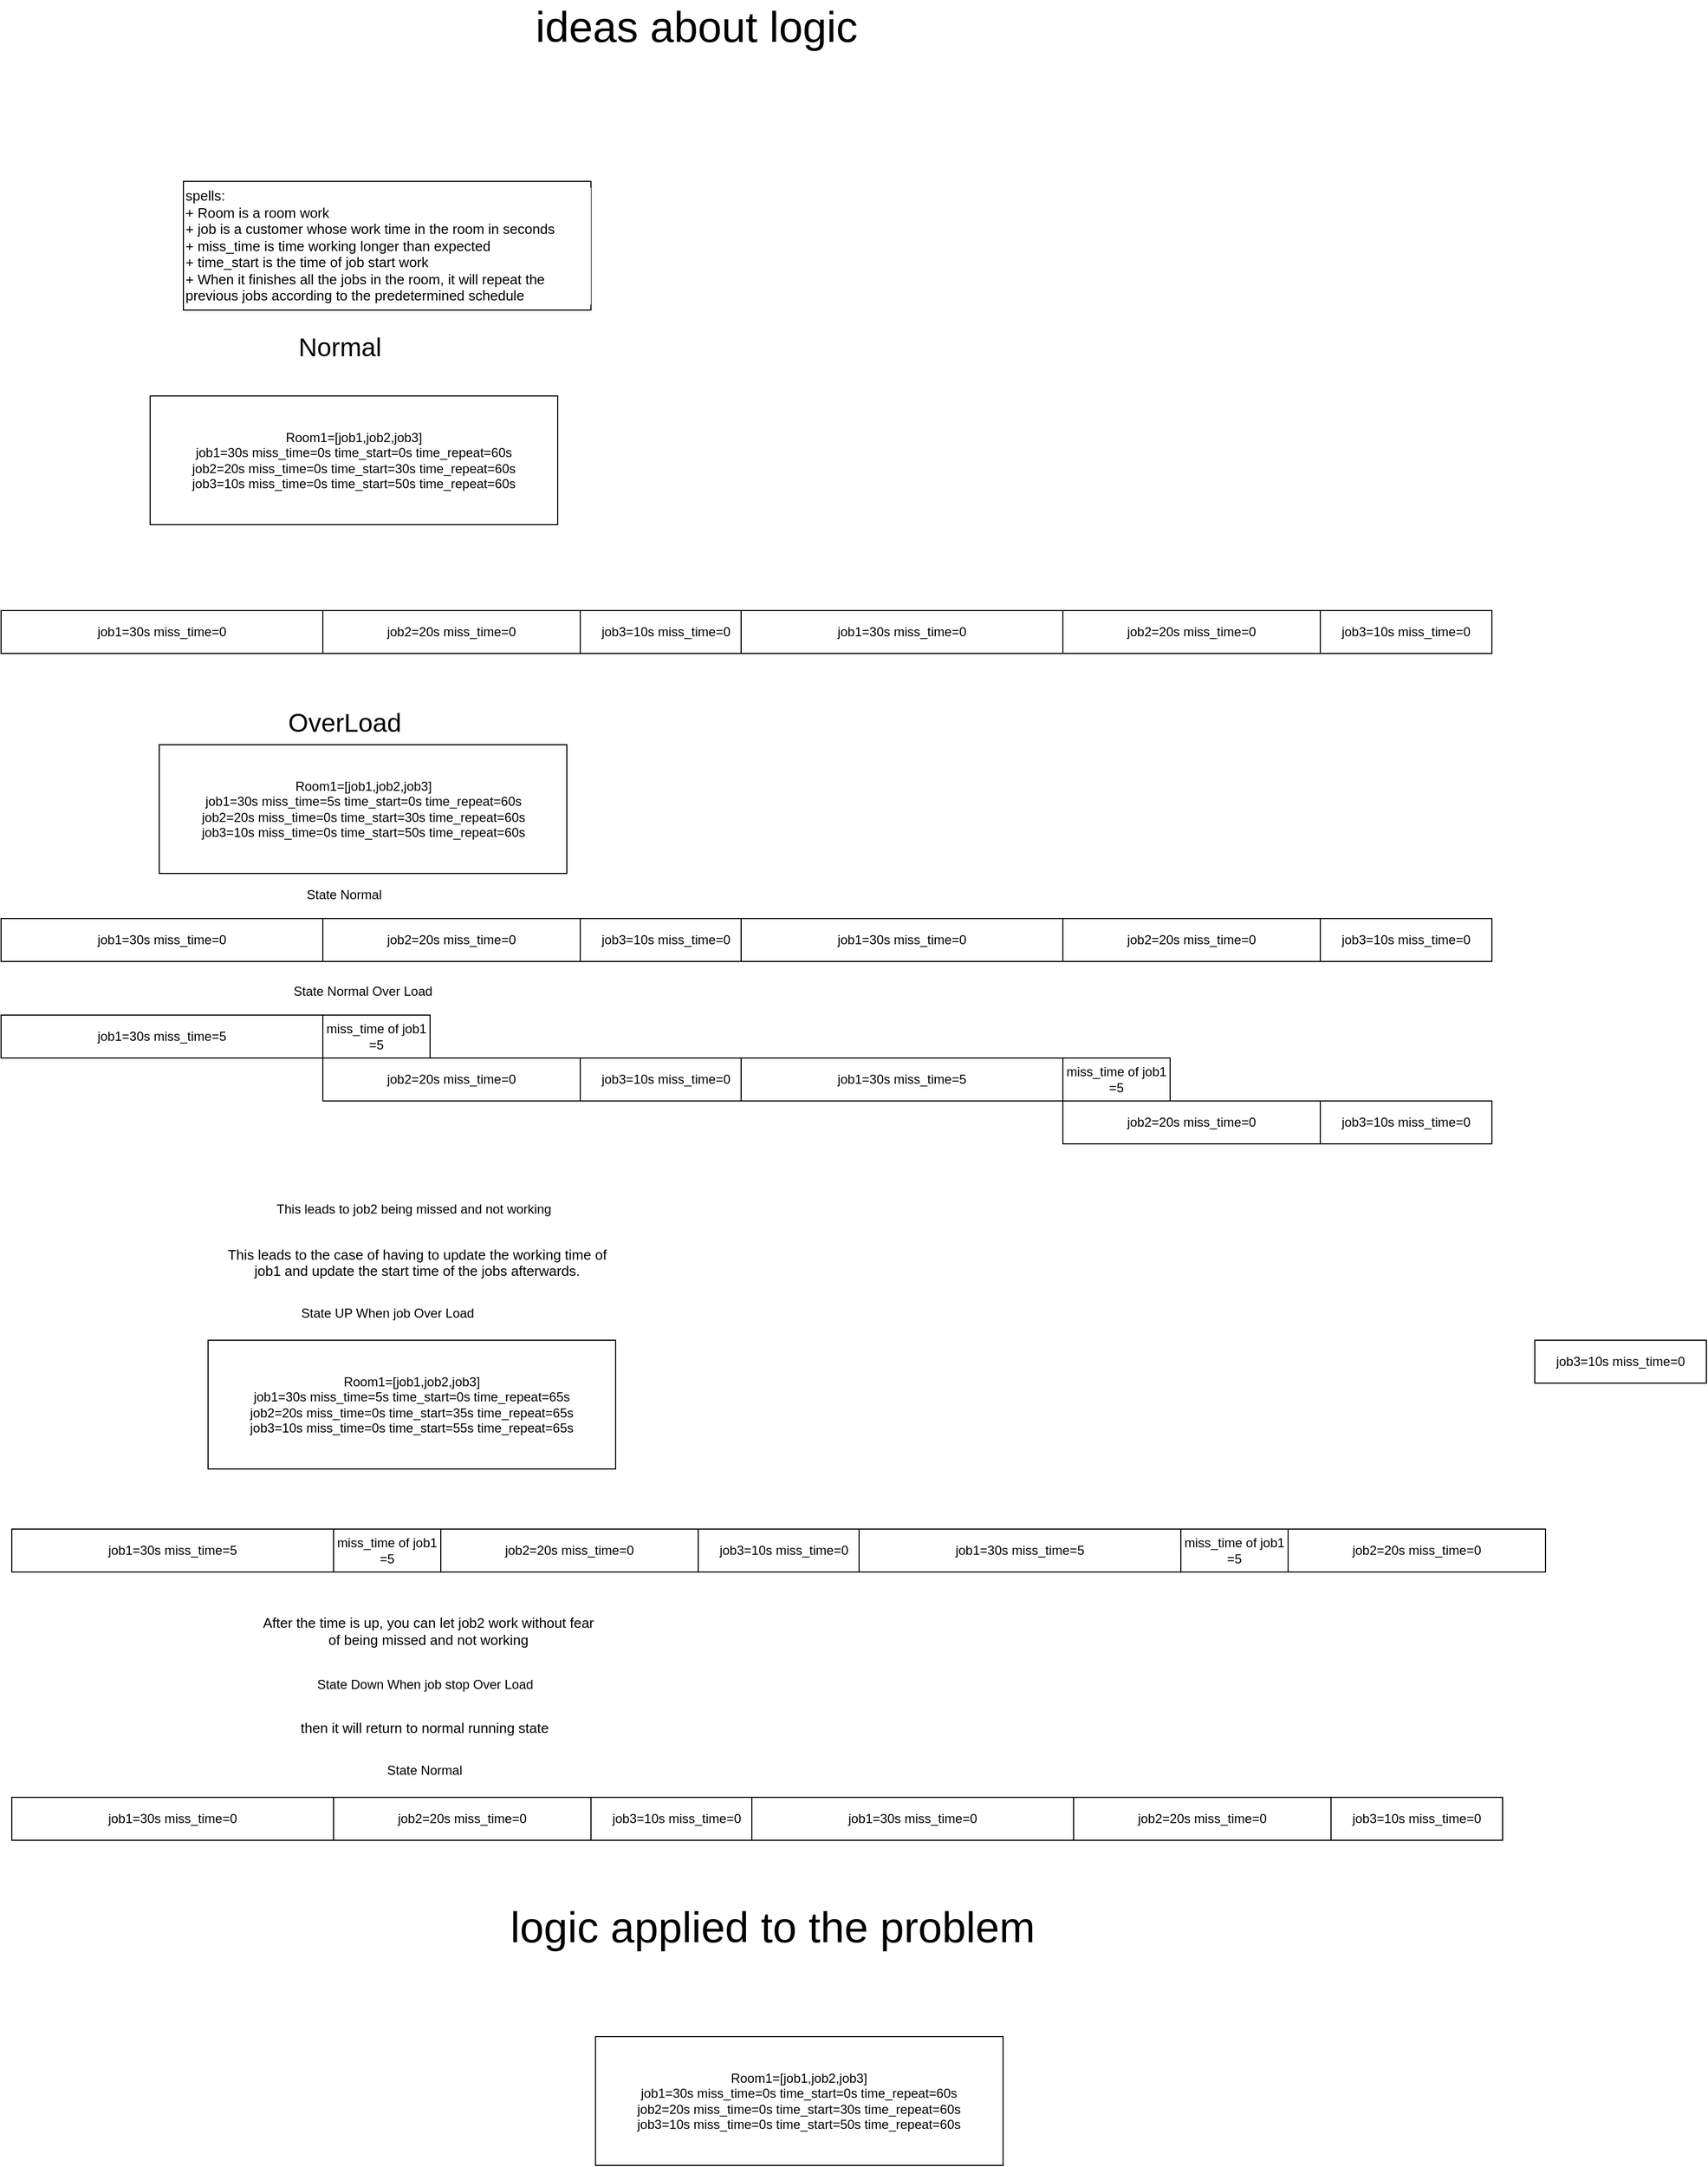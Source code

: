 <mxfile version="20.5.1" type="github">
  <diagram id="RsbQqtbDM5Cp6RjnX3xr" name="Page-1">
    <mxGraphModel dx="1314" dy="1620" grid="1" gridSize="10" guides="1" tooltips="1" connect="1" arrows="1" fold="1" page="1" pageScale="1" pageWidth="583" pageHeight="413" math="0" shadow="0">
      <root>
        <mxCell id="0" />
        <mxCell id="1" parent="0" />
        <mxCell id="cNm6hTwsuUSb0vqnxcLP-5" value="job1=30s miss_time=0" style="rounded=0;whiteSpace=wrap;html=1;" vertex="1" parent="1">
          <mxGeometry x="10" y="-120" width="300" height="40" as="geometry" />
        </mxCell>
        <mxCell id="cNm6hTwsuUSb0vqnxcLP-6" value="&lt;font style=&quot;font-size: 24px;&quot;&gt;Normal&lt;/font&gt;" style="text;html=1;strokeColor=none;fillColor=none;align=center;verticalAlign=middle;whiteSpace=wrap;rounded=0;" vertex="1" parent="1">
          <mxGeometry x="242" y="-380" width="168" height="30" as="geometry" />
        </mxCell>
        <mxCell id="cNm6hTwsuUSb0vqnxcLP-7" value="job2=20s miss_time=0" style="rounded=0;whiteSpace=wrap;html=1;" vertex="1" parent="1">
          <mxGeometry x="310" y="-120" width="240" height="40" as="geometry" />
        </mxCell>
        <mxCell id="cNm6hTwsuUSb0vqnxcLP-9" value="job3=10s miss_time=0" style="rounded=0;whiteSpace=wrap;html=1;" vertex="1" parent="1">
          <mxGeometry x="550" y="-120" width="160" height="40" as="geometry" />
        </mxCell>
        <mxCell id="cNm6hTwsuUSb0vqnxcLP-10" value="job1=30s miss_time=0" style="rounded=0;whiteSpace=wrap;html=1;" vertex="1" parent="1">
          <mxGeometry x="700" y="-120" width="300" height="40" as="geometry" />
        </mxCell>
        <mxCell id="cNm6hTwsuUSb0vqnxcLP-11" value="job2=20s miss_time=0" style="rounded=0;whiteSpace=wrap;html=1;" vertex="1" parent="1">
          <mxGeometry x="1000" y="-120" width="240" height="40" as="geometry" />
        </mxCell>
        <mxCell id="cNm6hTwsuUSb0vqnxcLP-12" value="job3=10s miss_time=0" style="rounded=0;whiteSpace=wrap;html=1;" vertex="1" parent="1">
          <mxGeometry x="1240" y="-120" width="160" height="40" as="geometry" />
        </mxCell>
        <mxCell id="cNm6hTwsuUSb0vqnxcLP-13" value="&lt;font style=&quot;font-size: 24px;&quot;&gt;OverLoad&lt;/font&gt;" style="text;html=1;align=center;verticalAlign=middle;resizable=0;points=[];autosize=1;strokeColor=none;fillColor=none;" vertex="1" parent="1">
          <mxGeometry x="265" y="-35" width="130" height="40" as="geometry" />
        </mxCell>
        <mxCell id="cNm6hTwsuUSb0vqnxcLP-21" value="job1=30s miss_time=0" style="rounded=0;whiteSpace=wrap;html=1;" vertex="1" parent="1">
          <mxGeometry x="10" y="167" width="300" height="40" as="geometry" />
        </mxCell>
        <mxCell id="cNm6hTwsuUSb0vqnxcLP-22" value="job2=20s miss_time=0" style="rounded=0;whiteSpace=wrap;html=1;" vertex="1" parent="1">
          <mxGeometry x="310" y="167" width="240" height="40" as="geometry" />
        </mxCell>
        <mxCell id="cNm6hTwsuUSb0vqnxcLP-23" value="job3=10s miss_time=0" style="rounded=0;whiteSpace=wrap;html=1;" vertex="1" parent="1">
          <mxGeometry x="550" y="167" width="160" height="40" as="geometry" />
        </mxCell>
        <mxCell id="cNm6hTwsuUSb0vqnxcLP-24" value="job1=30s miss_time=0" style="rounded=0;whiteSpace=wrap;html=1;" vertex="1" parent="1">
          <mxGeometry x="700" y="167" width="300" height="40" as="geometry" />
        </mxCell>
        <mxCell id="cNm6hTwsuUSb0vqnxcLP-25" value="job2=20s miss_time=0" style="rounded=0;whiteSpace=wrap;html=1;" vertex="1" parent="1">
          <mxGeometry x="1000" y="167" width="240" height="40" as="geometry" />
        </mxCell>
        <mxCell id="cNm6hTwsuUSb0vqnxcLP-26" value="job3=10s miss_time=0" style="rounded=0;whiteSpace=wrap;html=1;" vertex="1" parent="1">
          <mxGeometry x="1240" y="167" width="160" height="40" as="geometry" />
        </mxCell>
        <mxCell id="cNm6hTwsuUSb0vqnxcLP-27" value="State Normal" style="text;html=1;strokeColor=none;fillColor=none;align=center;verticalAlign=middle;whiteSpace=wrap;rounded=0;" vertex="1" parent="1">
          <mxGeometry x="275" y="130" width="110" height="30" as="geometry" />
        </mxCell>
        <mxCell id="cNm6hTwsuUSb0vqnxcLP-28" value="job1=30s miss_time=5" style="rounded=0;whiteSpace=wrap;html=1;" vertex="1" parent="1">
          <mxGeometry x="10" y="257" width="300" height="40" as="geometry" />
        </mxCell>
        <mxCell id="cNm6hTwsuUSb0vqnxcLP-29" value="job2=20s miss_time=0" style="rounded=0;whiteSpace=wrap;html=1;" vertex="1" parent="1">
          <mxGeometry x="310" y="297" width="240" height="40" as="geometry" />
        </mxCell>
        <mxCell id="cNm6hTwsuUSb0vqnxcLP-30" value="job3=10s miss_time=0" style="rounded=0;whiteSpace=wrap;html=1;" vertex="1" parent="1">
          <mxGeometry x="550" y="297" width="160" height="40" as="geometry" />
        </mxCell>
        <mxCell id="cNm6hTwsuUSb0vqnxcLP-31" value="job1=30s miss_time=5" style="rounded=0;whiteSpace=wrap;html=1;" vertex="1" parent="1">
          <mxGeometry x="700" y="297" width="300" height="40" as="geometry" />
        </mxCell>
        <mxCell id="cNm6hTwsuUSb0vqnxcLP-32" value="job2=20s miss_time=0" style="rounded=0;whiteSpace=wrap;html=1;" vertex="1" parent="1">
          <mxGeometry x="1000" y="337" width="240" height="40" as="geometry" />
        </mxCell>
        <mxCell id="cNm6hTwsuUSb0vqnxcLP-33" value="job3=10s miss_time=0" style="rounded=0;whiteSpace=wrap;html=1;" vertex="1" parent="1">
          <mxGeometry x="1240" y="337" width="160" height="40" as="geometry" />
        </mxCell>
        <mxCell id="cNm6hTwsuUSb0vqnxcLP-34" value="State Normal Over Load" style="text;html=1;strokeColor=none;fillColor=none;align=center;verticalAlign=middle;whiteSpace=wrap;rounded=0;" vertex="1" parent="1">
          <mxGeometry x="275" y="220" width="145" height="30" as="geometry" />
        </mxCell>
        <mxCell id="cNm6hTwsuUSb0vqnxcLP-36" value="miss_time of job1 =5" style="rounded=0;whiteSpace=wrap;html=1;" vertex="1" parent="1">
          <mxGeometry x="310" y="257" width="100" height="40" as="geometry" />
        </mxCell>
        <mxCell id="cNm6hTwsuUSb0vqnxcLP-38" value="miss_time of job1 =5" style="rounded=0;whiteSpace=wrap;html=1;" vertex="1" parent="1">
          <mxGeometry x="1000" y="297" width="100" height="40" as="geometry" />
        </mxCell>
        <mxCell id="cNm6hTwsuUSb0vqnxcLP-39" value="This leads to job2 being missed and not working" style="text;html=1;strokeColor=none;fillColor=none;align=center;verticalAlign=middle;whiteSpace=wrap;rounded=0;" vertex="1" parent="1">
          <mxGeometry x="245" y="423" width="300" height="30" as="geometry" />
        </mxCell>
        <mxCell id="cNm6hTwsuUSb0vqnxcLP-41" value="spells:&lt;br&gt;+ Room is a room work&lt;br&gt;+ job is a customer whose work time in the&amp;nbsp;room in seconds&lt;br&gt;+ miss_time is time&amp;nbsp;working longer than expected&lt;br&gt;+ time_start is the time of job start work&amp;nbsp;&lt;br&gt;+&amp;nbsp;When it finishes all the jobs in the room, it will repeat the previous jobs according to the predetermined schedule" style="rounded=0;whiteSpace=wrap;html=1;labelBackgroundColor=#FFFFFF;fontSize=13;fontColor=#000000;align=left;" vertex="1" parent="1">
          <mxGeometry x="180" y="-520" width="380" height="120" as="geometry" />
        </mxCell>
        <mxCell id="cNm6hTwsuUSb0vqnxcLP-43" value="&lt;div&gt;&lt;br&gt;&lt;/div&gt;&lt;div&gt;This leads to the case of having to update the working time of job1 and update the start time of the jobs afterwards.&lt;/div&gt;" style="text;html=1;strokeColor=none;fillColor=none;align=center;verticalAlign=middle;whiteSpace=wrap;rounded=0;labelBackgroundColor=#FFFFFF;fontSize=13;fontColor=#000000;" vertex="1" parent="1">
          <mxGeometry x="213" y="460" width="370" height="40" as="geometry" />
        </mxCell>
        <mxCell id="cNm6hTwsuUSb0vqnxcLP-44" value="State UP When job Over Load" style="text;html=1;strokeColor=none;fillColor=none;align=center;verticalAlign=middle;whiteSpace=wrap;rounded=0;" vertex="1" parent="1">
          <mxGeometry x="262.5" y="520" width="215" height="30" as="geometry" />
        </mxCell>
        <mxCell id="cNm6hTwsuUSb0vqnxcLP-45" value="job1=30s miss_time=5" style="rounded=0;whiteSpace=wrap;html=1;" vertex="1" parent="1">
          <mxGeometry x="20" y="736" width="300" height="40" as="geometry" />
        </mxCell>
        <mxCell id="cNm6hTwsuUSb0vqnxcLP-46" value="job2=20s miss_time=0" style="rounded=0;whiteSpace=wrap;html=1;" vertex="1" parent="1">
          <mxGeometry x="420" y="736" width="240" height="40" as="geometry" />
        </mxCell>
        <mxCell id="cNm6hTwsuUSb0vqnxcLP-47" value="job3=10s miss_time=0" style="rounded=0;whiteSpace=wrap;html=1;" vertex="1" parent="1">
          <mxGeometry x="660" y="736" width="160" height="40" as="geometry" />
        </mxCell>
        <mxCell id="cNm6hTwsuUSb0vqnxcLP-48" value="job1=30s miss_time=5" style="rounded=0;whiteSpace=wrap;html=1;" vertex="1" parent="1">
          <mxGeometry x="810" y="736" width="300" height="40" as="geometry" />
        </mxCell>
        <mxCell id="cNm6hTwsuUSb0vqnxcLP-49" value="job2=20s miss_time=0" style="rounded=0;whiteSpace=wrap;html=1;" vertex="1" parent="1">
          <mxGeometry x="1210" y="736" width="240" height="40" as="geometry" />
        </mxCell>
        <mxCell id="cNm6hTwsuUSb0vqnxcLP-50" value="job3=10s miss_time=0" style="rounded=0;whiteSpace=wrap;html=1;" vertex="1" parent="1">
          <mxGeometry x="1440" y="560" width="160" height="40" as="geometry" />
        </mxCell>
        <mxCell id="cNm6hTwsuUSb0vqnxcLP-51" value="miss_time of job1 =5" style="rounded=0;whiteSpace=wrap;html=1;" vertex="1" parent="1">
          <mxGeometry x="320" y="736" width="100" height="40" as="geometry" />
        </mxCell>
        <mxCell id="cNm6hTwsuUSb0vqnxcLP-52" value="miss_time of job1 =5" style="rounded=0;whiteSpace=wrap;html=1;" vertex="1" parent="1">
          <mxGeometry x="1110" y="736" width="100" height="40" as="geometry" />
        </mxCell>
        <mxCell id="cNm6hTwsuUSb0vqnxcLP-53" value="After the time is up, you can let job2 work without fear of being missed and not working" style="text;html=1;strokeColor=none;fillColor=none;align=center;verticalAlign=middle;whiteSpace=wrap;rounded=0;labelBackgroundColor=#FFFFFF;fontSize=13;fontColor=#000000;" vertex="1" parent="1">
          <mxGeometry x="251.75" y="816" width="312.5" height="30" as="geometry" />
        </mxCell>
        <mxCell id="cNm6hTwsuUSb0vqnxcLP-54" value="&lt;div&gt;then it will return to normal running state&lt;br&gt;&lt;/div&gt;" style="text;html=1;strokeColor=none;fillColor=none;align=center;verticalAlign=middle;whiteSpace=wrap;rounded=0;labelBackgroundColor=#FFFFFF;fontSize=13;fontColor=#000000;" vertex="1" parent="1">
          <mxGeometry x="230.87" y="906" width="348.25" height="30" as="geometry" />
        </mxCell>
        <mxCell id="cNm6hTwsuUSb0vqnxcLP-63" value="State Down When job stop Over Load" style="text;html=1;strokeColor=none;fillColor=none;align=center;verticalAlign=middle;whiteSpace=wrap;rounded=0;" vertex="1" parent="1">
          <mxGeometry x="297.5" y="866" width="215" height="30" as="geometry" />
        </mxCell>
        <mxCell id="cNm6hTwsuUSb0vqnxcLP-71" value="job1=30s miss_time=0" style="rounded=0;whiteSpace=wrap;html=1;" vertex="1" parent="1">
          <mxGeometry x="20" y="986" width="300" height="40" as="geometry" />
        </mxCell>
        <mxCell id="cNm6hTwsuUSb0vqnxcLP-72" value="job2=20s miss_time=0" style="rounded=0;whiteSpace=wrap;html=1;" vertex="1" parent="1">
          <mxGeometry x="320" y="986" width="240" height="40" as="geometry" />
        </mxCell>
        <mxCell id="cNm6hTwsuUSb0vqnxcLP-73" value="job3=10s miss_time=0" style="rounded=0;whiteSpace=wrap;html=1;" vertex="1" parent="1">
          <mxGeometry x="560" y="986" width="160" height="40" as="geometry" />
        </mxCell>
        <mxCell id="cNm6hTwsuUSb0vqnxcLP-74" value="job1=30s miss_time=0" style="rounded=0;whiteSpace=wrap;html=1;" vertex="1" parent="1">
          <mxGeometry x="710" y="986" width="300" height="40" as="geometry" />
        </mxCell>
        <mxCell id="cNm6hTwsuUSb0vqnxcLP-75" value="job2=20s miss_time=0" style="rounded=0;whiteSpace=wrap;html=1;" vertex="1" parent="1">
          <mxGeometry x="1010" y="986" width="240" height="40" as="geometry" />
        </mxCell>
        <mxCell id="cNm6hTwsuUSb0vqnxcLP-76" value="job3=10s miss_time=0" style="rounded=0;whiteSpace=wrap;html=1;" vertex="1" parent="1">
          <mxGeometry x="1250" y="986" width="160" height="40" as="geometry" />
        </mxCell>
        <mxCell id="cNm6hTwsuUSb0vqnxcLP-77" value="State Normal" style="text;html=1;strokeColor=none;fillColor=none;align=center;verticalAlign=middle;whiteSpace=wrap;rounded=0;" vertex="1" parent="1">
          <mxGeometry x="349.99" y="946" width="110" height="30" as="geometry" />
        </mxCell>
        <mxCell id="cNm6hTwsuUSb0vqnxcLP-78" value="&lt;font style=&quot;font-size: 40px;&quot;&gt;ideas about logic&lt;/font&gt;" style="text;html=1;strokeColor=none;fillColor=none;align=center;verticalAlign=middle;whiteSpace=wrap;rounded=0;labelBackgroundColor=#FFFFFF;fontSize=24;fontColor=#000000;" vertex="1" parent="1">
          <mxGeometry x="449.99" y="-680" width="417" height="30" as="geometry" />
        </mxCell>
        <mxCell id="cNm6hTwsuUSb0vqnxcLP-79" value="&lt;div&gt;&lt;span style=&quot;font-size: 40px;&quot;&gt;logic applied to the problem&lt;/span&gt;&lt;/div&gt;&lt;div&gt;&lt;br&gt;&lt;/div&gt;" style="text;html=1;strokeColor=none;fillColor=none;align=center;verticalAlign=middle;whiteSpace=wrap;rounded=0;labelBackgroundColor=#FFFFFF;fontSize=24;fontColor=#000000;" vertex="1" parent="1">
          <mxGeometry x="469" y="1106" width="521" height="30" as="geometry" />
        </mxCell>
        <mxCell id="cNm6hTwsuUSb0vqnxcLP-80" value="Room1=[job1,job2,job3]&lt;br&gt;job1=30s miss_time=0s time_start=0s time_repeat=60s&lt;br&gt;job2=20s miss_time=0s time_start=30s time_repeat=60s&lt;br&gt;job3=10s miss_time=0s time_start=50s time_repeat=60s" style="rounded=0;whiteSpace=wrap;html=1;" vertex="1" parent="1">
          <mxGeometry x="564.25" y="1209" width="380" height="120" as="geometry" />
        </mxCell>
        <mxCell id="cNm6hTwsuUSb0vqnxcLP-81" value="Room1=[job1,job2,job3]&lt;br&gt;job1=30s miss_time=0s time_start=0s time_repeat=60s&lt;br&gt;job2=20s miss_time=0s time_start=30s time_repeat=60s&lt;br&gt;job3=10s miss_time=0s time_start=50s time_repeat=60s" style="rounded=0;whiteSpace=wrap;html=1;" vertex="1" parent="1">
          <mxGeometry x="149" y="-320" width="380" height="120" as="geometry" />
        </mxCell>
        <mxCell id="cNm6hTwsuUSb0vqnxcLP-82" value="Room1=[job1,job2,job3]&lt;br&gt;job1=30s miss_time=5s time_start=0s time_repeat=60s&lt;br&gt;job2=20s miss_time=0s time_start=30s time_repeat=60s&lt;br&gt;job3=10s miss_time=0s time_start=50s time_repeat=60s" style="rounded=0;whiteSpace=wrap;html=1;" vertex="1" parent="1">
          <mxGeometry x="157.5" y="5" width="380" height="120" as="geometry" />
        </mxCell>
        <mxCell id="cNm6hTwsuUSb0vqnxcLP-83" value="Room1=[job1,job2,job3]&lt;br&gt;job1=30s miss_time=5s time_start=0s time_repeat=65s&lt;br&gt;job2=20s miss_time=0s time_start=35s time_repeat=65s&lt;br&gt;job3=10s miss_time=0s time_start=55s time_repeat=65s" style="rounded=0;whiteSpace=wrap;html=1;" vertex="1" parent="1">
          <mxGeometry x="203" y="560" width="380" height="120" as="geometry" />
        </mxCell>
      </root>
    </mxGraphModel>
  </diagram>
</mxfile>
